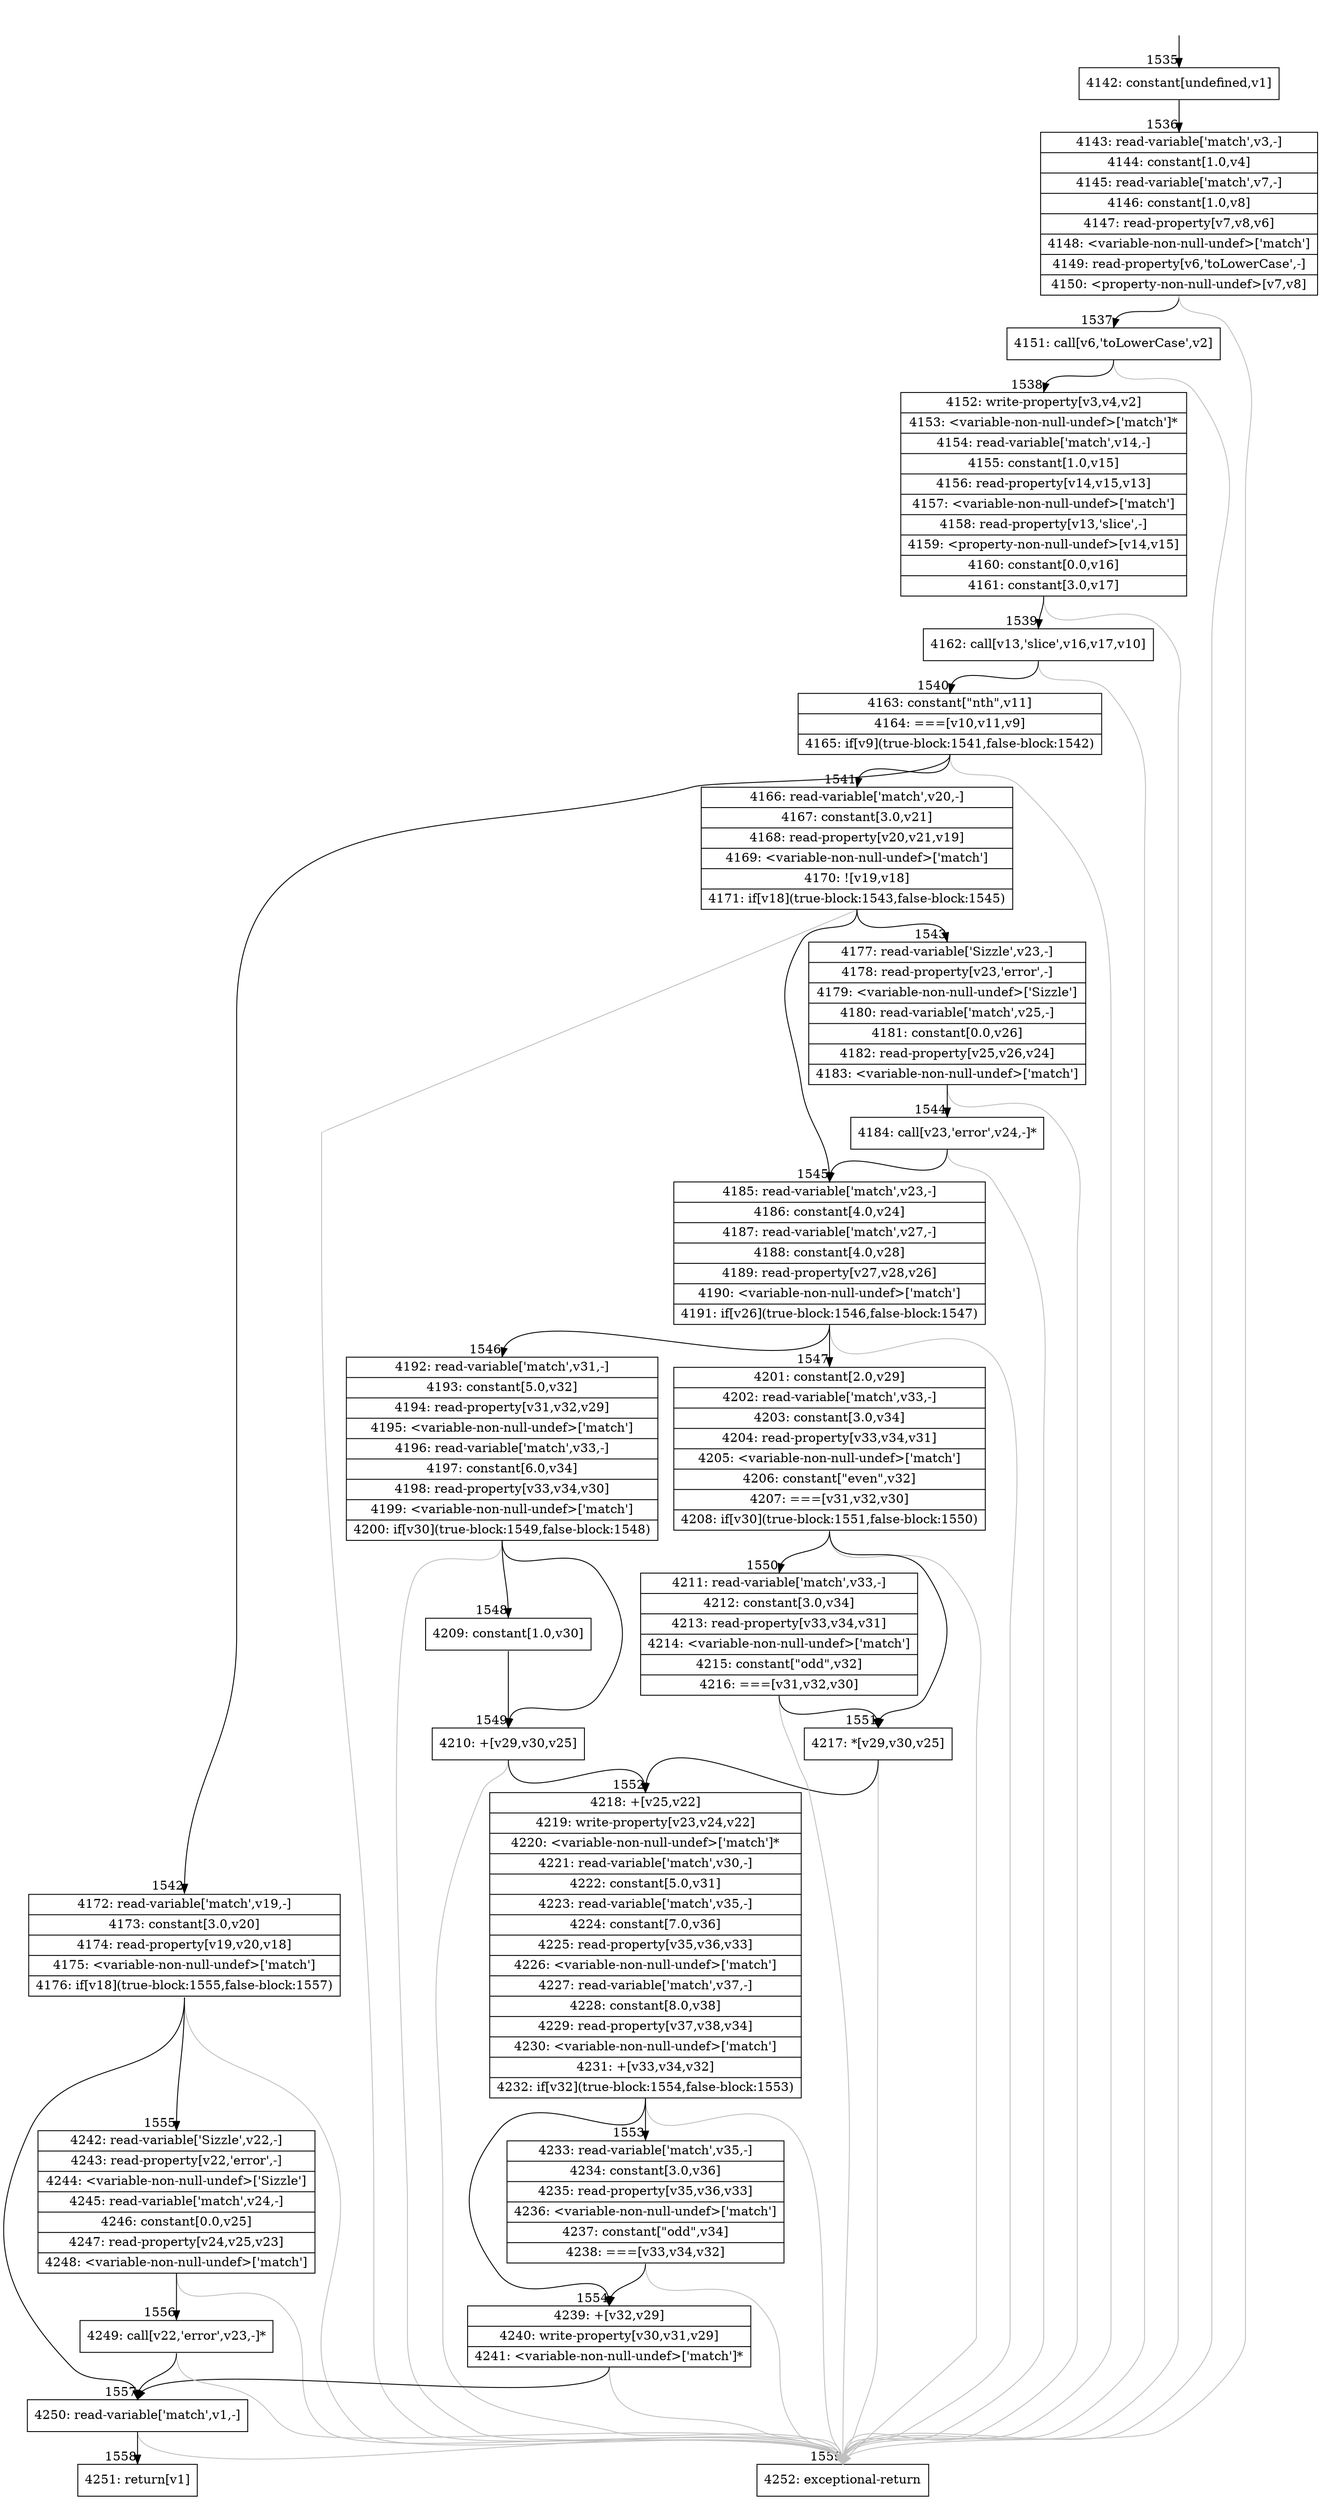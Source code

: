 digraph {
rankdir="TD"
BB_entry106[shape=none,label=""];
BB_entry106 -> BB1535 [tailport=s, headport=n, headlabel="    1535"]
BB1535 [shape=record label="{4142: constant[undefined,v1]}" ] 
BB1535 -> BB1536 [tailport=s, headport=n, headlabel="      1536"]
BB1536 [shape=record label="{4143: read-variable['match',v3,-]|4144: constant[1.0,v4]|4145: read-variable['match',v7,-]|4146: constant[1.0,v8]|4147: read-property[v7,v8,v6]|4148: \<variable-non-null-undef\>['match']|4149: read-property[v6,'toLowerCase',-]|4150: \<property-non-null-undef\>[v7,v8]}" ] 
BB1536 -> BB1537 [tailport=s, headport=n, headlabel="      1537"]
BB1536 -> BB1559 [tailport=s, headport=n, color=gray, headlabel="      1559"]
BB1537 [shape=record label="{4151: call[v6,'toLowerCase',v2]}" ] 
BB1537 -> BB1538 [tailport=s, headport=n, headlabel="      1538"]
BB1537 -> BB1559 [tailport=s, headport=n, color=gray]
BB1538 [shape=record label="{4152: write-property[v3,v4,v2]|4153: \<variable-non-null-undef\>['match']*|4154: read-variable['match',v14,-]|4155: constant[1.0,v15]|4156: read-property[v14,v15,v13]|4157: \<variable-non-null-undef\>['match']|4158: read-property[v13,'slice',-]|4159: \<property-non-null-undef\>[v14,v15]|4160: constant[0.0,v16]|4161: constant[3.0,v17]}" ] 
BB1538 -> BB1539 [tailport=s, headport=n, headlabel="      1539"]
BB1538 -> BB1559 [tailport=s, headport=n, color=gray]
BB1539 [shape=record label="{4162: call[v13,'slice',v16,v17,v10]}" ] 
BB1539 -> BB1540 [tailport=s, headport=n, headlabel="      1540"]
BB1539 -> BB1559 [tailport=s, headport=n, color=gray]
BB1540 [shape=record label="{4163: constant[\"nth\",v11]|4164: ===[v10,v11,v9]|4165: if[v9](true-block:1541,false-block:1542)}" ] 
BB1540 -> BB1541 [tailport=s, headport=n, headlabel="      1541"]
BB1540 -> BB1542 [tailport=s, headport=n, headlabel="      1542"]
BB1540 -> BB1559 [tailport=s, headport=n, color=gray]
BB1541 [shape=record label="{4166: read-variable['match',v20,-]|4167: constant[3.0,v21]|4168: read-property[v20,v21,v19]|4169: \<variable-non-null-undef\>['match']|4170: ![v19,v18]|4171: if[v18](true-block:1543,false-block:1545)}" ] 
BB1541 -> BB1543 [tailport=s, headport=n, headlabel="      1543"]
BB1541 -> BB1545 [tailport=s, headport=n, headlabel="      1545"]
BB1541 -> BB1559 [tailport=s, headport=n, color=gray]
BB1542 [shape=record label="{4172: read-variable['match',v19,-]|4173: constant[3.0,v20]|4174: read-property[v19,v20,v18]|4175: \<variable-non-null-undef\>['match']|4176: if[v18](true-block:1555,false-block:1557)}" ] 
BB1542 -> BB1555 [tailport=s, headport=n, headlabel="      1555"]
BB1542 -> BB1557 [tailport=s, headport=n, headlabel="      1557"]
BB1542 -> BB1559 [tailport=s, headport=n, color=gray]
BB1543 [shape=record label="{4177: read-variable['Sizzle',v23,-]|4178: read-property[v23,'error',-]|4179: \<variable-non-null-undef\>['Sizzle']|4180: read-variable['match',v25,-]|4181: constant[0.0,v26]|4182: read-property[v25,v26,v24]|4183: \<variable-non-null-undef\>['match']}" ] 
BB1543 -> BB1544 [tailport=s, headport=n, headlabel="      1544"]
BB1543 -> BB1559 [tailport=s, headport=n, color=gray]
BB1544 [shape=record label="{4184: call[v23,'error',v24,-]*}" ] 
BB1544 -> BB1545 [tailport=s, headport=n]
BB1544 -> BB1559 [tailport=s, headport=n, color=gray]
BB1545 [shape=record label="{4185: read-variable['match',v23,-]|4186: constant[4.0,v24]|4187: read-variable['match',v27,-]|4188: constant[4.0,v28]|4189: read-property[v27,v28,v26]|4190: \<variable-non-null-undef\>['match']|4191: if[v26](true-block:1546,false-block:1547)}" ] 
BB1545 -> BB1546 [tailport=s, headport=n, headlabel="      1546"]
BB1545 -> BB1547 [tailport=s, headport=n, headlabel="      1547"]
BB1545 -> BB1559 [tailport=s, headport=n, color=gray]
BB1546 [shape=record label="{4192: read-variable['match',v31,-]|4193: constant[5.0,v32]|4194: read-property[v31,v32,v29]|4195: \<variable-non-null-undef\>['match']|4196: read-variable['match',v33,-]|4197: constant[6.0,v34]|4198: read-property[v33,v34,v30]|4199: \<variable-non-null-undef\>['match']|4200: if[v30](true-block:1549,false-block:1548)}" ] 
BB1546 -> BB1549 [tailport=s, headport=n, headlabel="      1549"]
BB1546 -> BB1548 [tailport=s, headport=n, headlabel="      1548"]
BB1546 -> BB1559 [tailport=s, headport=n, color=gray]
BB1547 [shape=record label="{4201: constant[2.0,v29]|4202: read-variable['match',v33,-]|4203: constant[3.0,v34]|4204: read-property[v33,v34,v31]|4205: \<variable-non-null-undef\>['match']|4206: constant[\"even\",v32]|4207: ===[v31,v32,v30]|4208: if[v30](true-block:1551,false-block:1550)}" ] 
BB1547 -> BB1551 [tailport=s, headport=n, headlabel="      1551"]
BB1547 -> BB1550 [tailport=s, headport=n, headlabel="      1550"]
BB1547 -> BB1559 [tailport=s, headport=n, color=gray]
BB1548 [shape=record label="{4209: constant[1.0,v30]}" ] 
BB1548 -> BB1549 [tailport=s, headport=n]
BB1549 [shape=record label="{4210: +[v29,v30,v25]}" ] 
BB1549 -> BB1552 [tailport=s, headport=n, headlabel="      1552"]
BB1549 -> BB1559 [tailport=s, headport=n, color=gray]
BB1550 [shape=record label="{4211: read-variable['match',v33,-]|4212: constant[3.0,v34]|4213: read-property[v33,v34,v31]|4214: \<variable-non-null-undef\>['match']|4215: constant[\"odd\",v32]|4216: ===[v31,v32,v30]}" ] 
BB1550 -> BB1551 [tailport=s, headport=n]
BB1550 -> BB1559 [tailport=s, headport=n, color=gray]
BB1551 [shape=record label="{4217: *[v29,v30,v25]}" ] 
BB1551 -> BB1552 [tailport=s, headport=n]
BB1551 -> BB1559 [tailport=s, headport=n, color=gray]
BB1552 [shape=record label="{4218: +[v25,v22]|4219: write-property[v23,v24,v22]|4220: \<variable-non-null-undef\>['match']*|4221: read-variable['match',v30,-]|4222: constant[5.0,v31]|4223: read-variable['match',v35,-]|4224: constant[7.0,v36]|4225: read-property[v35,v36,v33]|4226: \<variable-non-null-undef\>['match']|4227: read-variable['match',v37,-]|4228: constant[8.0,v38]|4229: read-property[v37,v38,v34]|4230: \<variable-non-null-undef\>['match']|4231: +[v33,v34,v32]|4232: if[v32](true-block:1554,false-block:1553)}" ] 
BB1552 -> BB1554 [tailport=s, headport=n, headlabel="      1554"]
BB1552 -> BB1553 [tailport=s, headport=n, headlabel="      1553"]
BB1552 -> BB1559 [tailport=s, headport=n, color=gray]
BB1553 [shape=record label="{4233: read-variable['match',v35,-]|4234: constant[3.0,v36]|4235: read-property[v35,v36,v33]|4236: \<variable-non-null-undef\>['match']|4237: constant[\"odd\",v34]|4238: ===[v33,v34,v32]}" ] 
BB1553 -> BB1554 [tailport=s, headport=n]
BB1553 -> BB1559 [tailport=s, headport=n, color=gray]
BB1554 [shape=record label="{4239: +[v32,v29]|4240: write-property[v30,v31,v29]|4241: \<variable-non-null-undef\>['match']*}" ] 
BB1554 -> BB1557 [tailport=s, headport=n]
BB1554 -> BB1559 [tailport=s, headport=n, color=gray]
BB1555 [shape=record label="{4242: read-variable['Sizzle',v22,-]|4243: read-property[v22,'error',-]|4244: \<variable-non-null-undef\>['Sizzle']|4245: read-variable['match',v24,-]|4246: constant[0.0,v25]|4247: read-property[v24,v25,v23]|4248: \<variable-non-null-undef\>['match']}" ] 
BB1555 -> BB1556 [tailport=s, headport=n, headlabel="      1556"]
BB1555 -> BB1559 [tailport=s, headport=n, color=gray]
BB1556 [shape=record label="{4249: call[v22,'error',v23,-]*}" ] 
BB1556 -> BB1557 [tailport=s, headport=n]
BB1556 -> BB1559 [tailport=s, headport=n, color=gray]
BB1557 [shape=record label="{4250: read-variable['match',v1,-]}" ] 
BB1557 -> BB1558 [tailport=s, headport=n, headlabel="      1558"]
BB1557 -> BB1559 [tailport=s, headport=n, color=gray]
BB1558 [shape=record label="{4251: return[v1]}" ] 
BB1559 [shape=record label="{4252: exceptional-return}" ] 
}
